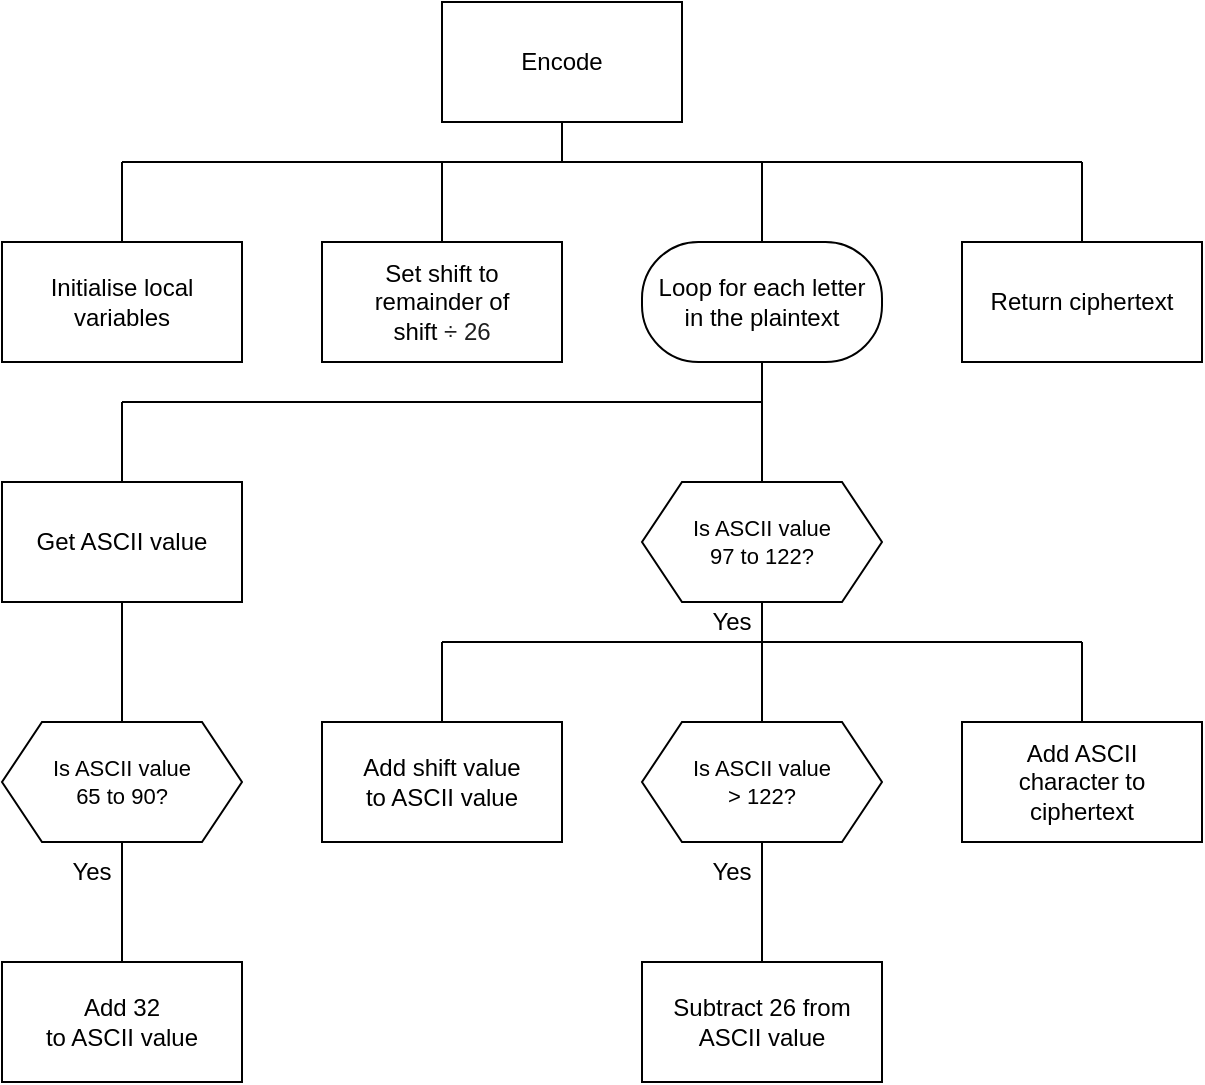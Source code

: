 <mxfile version="20.3.0" type="device" pages="4"><diagram id="4mQql27QQEsrqSH7kSeR" name="sd"><mxGraphModel dx="782" dy="539" grid="1" gridSize="10" guides="1" tooltips="1" connect="1" arrows="1" fold="1" page="1" pageScale="1" pageWidth="1169" pageHeight="827" math="0" shadow="0"><root><mxCell id="0"/><mxCell id="1" parent="0"/><mxCell id="PnTi4dvMfxkBQY3S4DTA-23" style="edgeStyle=orthogonalEdgeStyle;shape=connector;rounded=0;orthogonalLoop=1;jettySize=auto;html=1;labelBackgroundColor=default;strokeColor=default;fontFamily=Helvetica;fontSize=11;fontColor=default;startArrow=none;startFill=0;endArrow=none;endFill=0;" parent="1" source="l5bLHaL3Zh3C_KpgQLBv-1" edge="1"><mxGeometry relative="1" as="geometry"><mxPoint x="440" y="160" as="targetPoint"/></mxGeometry></mxCell><mxCell id="l5bLHaL3Zh3C_KpgQLBv-1" value="Encode" style="rounded=0;whiteSpace=wrap;html=1;" parent="1" vertex="1"><mxGeometry x="380" y="80" width="120" height="60" as="geometry"/></mxCell><mxCell id="PnTi4dvMfxkBQY3S4DTA-18" style="edgeStyle=orthogonalEdgeStyle;shape=connector;rounded=0;orthogonalLoop=1;jettySize=auto;html=1;exitX=0.5;exitY=0;exitDx=0;exitDy=0;labelBackgroundColor=default;strokeColor=default;fontFamily=Helvetica;fontSize=11;fontColor=default;startArrow=none;startFill=0;endArrow=none;endFill=0;" parent="1" source="nme9xcFP0Zu9OwlZp9ow-1" edge="1"><mxGeometry relative="1" as="geometry"><mxPoint x="220" y="160" as="targetPoint"/></mxGeometry></mxCell><mxCell id="nme9xcFP0Zu9OwlZp9ow-1" value="Initialise local variables" style="rounded=0;whiteSpace=wrap;html=1;" parent="1" vertex="1"><mxGeometry x="160" y="200" width="120" height="60" as="geometry"/></mxCell><mxCell id="PnTi4dvMfxkBQY3S4DTA-19" style="edgeStyle=orthogonalEdgeStyle;shape=connector;rounded=0;orthogonalLoop=1;jettySize=auto;html=1;exitX=0.5;exitY=0;exitDx=0;exitDy=0;labelBackgroundColor=default;strokeColor=default;fontFamily=Helvetica;fontSize=11;fontColor=default;startArrow=none;startFill=0;endArrow=none;endFill=0;" parent="1" source="naudl5dFCF3qfg-9gcWL-2" edge="1"><mxGeometry relative="1" as="geometry"><mxPoint x="540" y="160" as="targetPoint"/></mxGeometry></mxCell><mxCell id="PnTi4dvMfxkBQY3S4DTA-22" style="edgeStyle=orthogonalEdgeStyle;shape=connector;rounded=0;orthogonalLoop=1;jettySize=auto;html=1;exitX=0.5;exitY=1;exitDx=0;exitDy=0;labelBackgroundColor=default;strokeColor=default;fontFamily=Helvetica;fontSize=11;fontColor=default;startArrow=none;startFill=0;endArrow=none;endFill=0;" parent="1" source="naudl5dFCF3qfg-9gcWL-2" edge="1"><mxGeometry relative="1" as="geometry"><mxPoint x="540" y="280" as="targetPoint"/></mxGeometry></mxCell><mxCell id="naudl5dFCF3qfg-9gcWL-2" value="Loop for each letter&lt;br&gt;in the plaintext" style="rounded=1;whiteSpace=wrap;html=1;arcSize=47;" parent="1" vertex="1"><mxGeometry x="480" y="200" width="120" height="60" as="geometry"/></mxCell><mxCell id="PnTi4dvMfxkBQY3S4DTA-9" style="edgeStyle=orthogonalEdgeStyle;shape=connector;rounded=0;orthogonalLoop=1;jettySize=auto;html=1;exitX=0.5;exitY=1;exitDx=0;exitDy=0;entryX=0.5;entryY=0;entryDx=0;entryDy=0;labelBackgroundColor=default;strokeColor=default;fontFamily=Helvetica;fontSize=11;fontColor=default;startArrow=none;startFill=0;endArrow=none;endFill=0;" parent="1" source="PnTi4dvMfxkBQY3S4DTA-1" target="PnTi4dvMfxkBQY3S4DTA-2" edge="1"><mxGeometry relative="1" as="geometry"/></mxCell><mxCell id="PnTi4dvMfxkBQY3S4DTA-21" style="edgeStyle=orthogonalEdgeStyle;shape=connector;rounded=0;orthogonalLoop=1;jettySize=auto;html=1;exitX=0.5;exitY=0;exitDx=0;exitDy=0;labelBackgroundColor=default;strokeColor=default;fontFamily=Helvetica;fontSize=11;fontColor=default;startArrow=none;startFill=0;endArrow=none;endFill=0;" parent="1" source="PnTi4dvMfxkBQY3S4DTA-1" edge="1"><mxGeometry relative="1" as="geometry"><mxPoint x="220" y="280" as="targetPoint"/></mxGeometry></mxCell><mxCell id="PnTi4dvMfxkBQY3S4DTA-1" value="&lt;font style=&quot;font-size: 12px;&quot; face=&quot;Helvetica&quot;&gt;Get ASCII value&lt;/font&gt;" style="rounded=0;whiteSpace=wrap;html=1;fontFamily=Lucida Console;fontSize=12;fontColor=default;" parent="1" vertex="1"><mxGeometry x="160" y="320" width="120" height="60" as="geometry"/></mxCell><mxCell id="PnTi4dvMfxkBQY3S4DTA-10" style="edgeStyle=orthogonalEdgeStyle;shape=connector;rounded=0;orthogonalLoop=1;jettySize=auto;html=1;exitX=0.5;exitY=1;exitDx=0;exitDy=0;entryX=0.5;entryY=0;entryDx=0;entryDy=0;labelBackgroundColor=default;strokeColor=default;fontFamily=Helvetica;fontSize=11;fontColor=default;startArrow=none;startFill=0;endArrow=none;endFill=0;" parent="1" source="PnTi4dvMfxkBQY3S4DTA-2" target="PnTi4dvMfxkBQY3S4DTA-3" edge="1"><mxGeometry relative="1" as="geometry"/></mxCell><mxCell id="PnTi4dvMfxkBQY3S4DTA-2" value="Is ASCII value&lt;br&gt;65 to 90?" style="shape=hexagon;perimeter=hexagonPerimeter2;whiteSpace=wrap;html=1;fixedSize=1;fontFamily=Helvetica;fontSize=11;fontColor=default;" parent="1" vertex="1"><mxGeometry x="160" y="440" width="120" height="60" as="geometry"/></mxCell><mxCell id="PnTi4dvMfxkBQY3S4DTA-3" value="&lt;font style=&quot;font-size: 12px;&quot; face=&quot;Helvetica&quot;&gt;Add 32&lt;/font&gt;&lt;div&gt;&lt;font style=&quot;font-size: 12px;&quot; face=&quot;Helvetica&quot;&gt;to ASCII value&lt;/font&gt;&lt;/div&gt;" style="rounded=0;whiteSpace=wrap;html=1;fontFamily=Lucida Console;fontSize=12;fontColor=default;" parent="1" vertex="1"><mxGeometry x="160" y="560" width="120" height="60" as="geometry"/></mxCell><mxCell id="PnTi4dvMfxkBQY3S4DTA-14" style="edgeStyle=orthogonalEdgeStyle;shape=connector;rounded=0;orthogonalLoop=1;jettySize=auto;html=1;exitX=0.5;exitY=1;exitDx=0;exitDy=0;entryX=0.5;entryY=0;entryDx=0;entryDy=0;labelBackgroundColor=default;strokeColor=default;fontFamily=Helvetica;fontSize=11;fontColor=default;startArrow=none;startFill=0;endArrow=none;endFill=0;" parent="1" source="PnTi4dvMfxkBQY3S4DTA-4" target="PnTi4dvMfxkBQY3S4DTA-6" edge="1"><mxGeometry relative="1" as="geometry"/></mxCell><mxCell id="PnTi4dvMfxkBQY3S4DTA-20" style="edgeStyle=orthogonalEdgeStyle;shape=connector;rounded=0;orthogonalLoop=1;jettySize=auto;html=1;exitX=0.5;exitY=0;exitDx=0;exitDy=0;labelBackgroundColor=default;strokeColor=default;fontFamily=Helvetica;fontSize=11;fontColor=default;startArrow=none;startFill=0;endArrow=none;endFill=0;" parent="1" source="PnTi4dvMfxkBQY3S4DTA-4" edge="1"><mxGeometry relative="1" as="geometry"><mxPoint x="540" y="280" as="targetPoint"/></mxGeometry></mxCell><mxCell id="PnTi4dvMfxkBQY3S4DTA-4" value="Is ASCII value&lt;br&gt;97 to 122?" style="shape=hexagon;perimeter=hexagonPerimeter2;whiteSpace=wrap;html=1;fixedSize=1;fontFamily=Helvetica;fontSize=11;fontColor=default;" parent="1" vertex="1"><mxGeometry x="480" y="320" width="120" height="60" as="geometry"/></mxCell><mxCell id="PnTi4dvMfxkBQY3S4DTA-15" style="edgeStyle=orthogonalEdgeStyle;shape=connector;rounded=0;orthogonalLoop=1;jettySize=auto;html=1;exitX=0.5;exitY=0;exitDx=0;exitDy=0;labelBackgroundColor=default;strokeColor=default;fontFamily=Helvetica;fontSize=11;fontColor=default;startArrow=none;startFill=0;endArrow=none;endFill=0;" parent="1" source="PnTi4dvMfxkBQY3S4DTA-5" edge="1"><mxGeometry relative="1" as="geometry"><mxPoint x="380" y="400" as="targetPoint"/></mxGeometry></mxCell><mxCell id="PnTi4dvMfxkBQY3S4DTA-5" value="&lt;font style=&quot;font-size: 12px;&quot; face=&quot;Helvetica&quot;&gt;Add shift value&lt;br&gt;to ASCII value&lt;/font&gt;" style="rounded=0;whiteSpace=wrap;html=1;fontFamily=Lucida Console;fontSize=12;fontColor=default;" parent="1" vertex="1"><mxGeometry x="320" y="440" width="120" height="60" as="geometry"/></mxCell><mxCell id="PnTi4dvMfxkBQY3S4DTA-13" style="edgeStyle=orthogonalEdgeStyle;shape=connector;rounded=0;orthogonalLoop=1;jettySize=auto;html=1;exitX=0.5;exitY=1;exitDx=0;exitDy=0;entryX=0.5;entryY=0;entryDx=0;entryDy=0;labelBackgroundColor=default;strokeColor=default;fontFamily=Helvetica;fontSize=11;fontColor=default;startArrow=none;startFill=0;endArrow=none;endFill=0;" parent="1" source="PnTi4dvMfxkBQY3S4DTA-6" target="PnTi4dvMfxkBQY3S4DTA-7" edge="1"><mxGeometry relative="1" as="geometry"/></mxCell><mxCell id="PnTi4dvMfxkBQY3S4DTA-6" value="Is ASCII value&lt;br&gt;&amp;gt; 122?" style="shape=hexagon;perimeter=hexagonPerimeter2;whiteSpace=wrap;html=1;fixedSize=1;fontFamily=Helvetica;fontSize=11;fontColor=default;" parent="1" vertex="1"><mxGeometry x="480" y="440" width="120" height="60" as="geometry"/></mxCell><mxCell id="PnTi4dvMfxkBQY3S4DTA-7" value="&lt;font style=&quot;font-size: 12px;&quot; face=&quot;Helvetica&quot;&gt;Subtract 26 from&lt;br&gt;ASCII value&lt;/font&gt;" style="rounded=0;whiteSpace=wrap;html=1;fontFamily=Lucida Console;fontSize=12;fontColor=default;" parent="1" vertex="1"><mxGeometry x="480" y="560" width="120" height="60" as="geometry"/></mxCell><mxCell id="PnTi4dvMfxkBQY3S4DTA-16" style="edgeStyle=orthogonalEdgeStyle;shape=connector;rounded=0;orthogonalLoop=1;jettySize=auto;html=1;exitX=0.5;exitY=0;exitDx=0;exitDy=0;labelBackgroundColor=default;strokeColor=default;fontFamily=Helvetica;fontSize=11;fontColor=default;startArrow=none;startFill=0;endArrow=none;endFill=0;" parent="1" source="PnTi4dvMfxkBQY3S4DTA-8" edge="1"><mxGeometry relative="1" as="geometry"><mxPoint x="700" y="400" as="targetPoint"/></mxGeometry></mxCell><mxCell id="PnTi4dvMfxkBQY3S4DTA-8" value="&lt;font face=&quot;Helvetica&quot;&gt;&lt;span style=&quot;font-size: 12px;&quot;&gt;Add ASCII &lt;br&gt;character to&lt;br&gt;ciphertext&lt;/span&gt;&lt;/font&gt;" style="rounded=0;whiteSpace=wrap;html=1;fontFamily=Lucida Console;fontSize=12;fontColor=default;" parent="1" vertex="1"><mxGeometry x="640" y="440" width="120" height="60" as="geometry"/></mxCell><mxCell id="PnTi4dvMfxkBQY3S4DTA-17" value="" style="endArrow=none;html=1;rounded=0;labelBackgroundColor=default;strokeColor=default;fontFamily=Helvetica;fontSize=11;fontColor=default;shape=connector;" parent="1" edge="1"><mxGeometry width="50" height="50" relative="1" as="geometry"><mxPoint x="380" y="400" as="sourcePoint"/><mxPoint x="700" y="400" as="targetPoint"/></mxGeometry></mxCell><mxCell id="PnTi4dvMfxkBQY3S4DTA-24" value="" style="endArrow=none;html=1;rounded=0;labelBackgroundColor=default;strokeColor=default;fontFamily=Helvetica;fontSize=11;fontColor=default;shape=connector;" parent="1" edge="1"><mxGeometry width="50" height="50" relative="1" as="geometry"><mxPoint x="220" y="280" as="sourcePoint"/><mxPoint x="540" y="280" as="targetPoint"/></mxGeometry></mxCell><mxCell id="PnTi4dvMfxkBQY3S4DTA-25" value="" style="endArrow=none;html=1;rounded=0;labelBackgroundColor=default;strokeColor=default;fontFamily=Helvetica;fontSize=11;fontColor=default;shape=connector;" parent="1" edge="1"><mxGeometry width="50" height="50" relative="1" as="geometry"><mxPoint x="220" y="160" as="sourcePoint"/><mxPoint x="700" y="160" as="targetPoint"/></mxGeometry></mxCell><mxCell id="MsXQw97fwFRbFhlOeUjv-2" style="edgeStyle=orthogonalEdgeStyle;rounded=0;orthogonalLoop=1;jettySize=auto;html=1;exitX=0.5;exitY=0;exitDx=0;exitDy=0;endArrow=none;endFill=0;" parent="1" source="MsXQw97fwFRbFhlOeUjv-1" edge="1"><mxGeometry relative="1" as="geometry"><mxPoint x="700" y="160" as="targetPoint"/></mxGeometry></mxCell><mxCell id="MsXQw97fwFRbFhlOeUjv-1" value="&lt;font face=&quot;Helvetica&quot;&gt;&lt;span style=&quot;font-size: 12px;&quot;&gt;Return ciphertext&lt;/span&gt;&lt;/font&gt;" style="rounded=0;whiteSpace=wrap;html=1;fontFamily=Lucida Console;fontSize=12;fontColor=default;" parent="1" vertex="1"><mxGeometry x="640" y="200" width="120" height="60" as="geometry"/></mxCell><mxCell id="uPzhVEWbCUpj4W8JSAq3-2" style="edgeStyle=orthogonalEdgeStyle;rounded=0;orthogonalLoop=1;jettySize=auto;html=1;exitX=0.5;exitY=0;exitDx=0;exitDy=0;endArrow=none;endFill=0;" parent="1" source="uPzhVEWbCUpj4W8JSAq3-1" edge="1"><mxGeometry relative="1" as="geometry"><mxPoint x="380" y="160" as="targetPoint"/></mxGeometry></mxCell><mxCell id="uPzhVEWbCUpj4W8JSAq3-1" value="&lt;font style=&quot;font-size: 12px;&quot;&gt;&lt;font style=&quot;&quot;&gt;Set shift&amp;nbsp;&lt;/font&gt;&lt;font style=&quot;&quot;&gt;&lt;font style=&quot;&quot; face=&quot;Helvetica&quot;&gt;to&lt;/font&gt;&lt;/font&gt;&lt;/font&gt;&lt;div&gt;&lt;font style=&quot;font-size: 12px;&quot;&gt;&lt;font style=&quot;&quot;&gt;&lt;font style=&quot;&quot; face=&quot;Helvetica&quot;&gt;re&lt;/font&gt;&lt;/font&gt;&lt;font style=&quot;&quot; face=&quot;Helvetica&quot;&gt;mainder&amp;nbsp;&lt;/font&gt;&lt;/font&gt;&lt;span style=&quot;background-color: initial;&quot;&gt;of&lt;/span&gt;&lt;/div&gt;&lt;div&gt;&lt;span style=&quot;background-color: initial;&quot;&gt;shift&amp;nbsp;&lt;/span&gt;&lt;span style=&quot;color: rgb(31, 31, 31); text-align: left; background-color: rgb(255, 255, 255);&quot;&gt;÷ 26&lt;/span&gt;&lt;/div&gt;" style="rounded=0;whiteSpace=wrap;html=1;" parent="1" vertex="1"><mxGeometry x="320" y="200" width="120" height="60" as="geometry"/></mxCell><mxCell id="7os9UuHnDPL7bhWGJBHW-1" value="Yes" style="text;html=1;align=center;verticalAlign=middle;whiteSpace=wrap;rounded=0;" parent="1" vertex="1"><mxGeometry x="180" y="500" width="50" height="30" as="geometry"/></mxCell><mxCell id="7os9UuHnDPL7bhWGJBHW-32" value="Yes" style="text;html=1;align=center;verticalAlign=middle;whiteSpace=wrap;rounded=0;" parent="1" vertex="1"><mxGeometry x="500" y="380" width="50" height="20" as="geometry"/></mxCell><mxCell id="7os9UuHnDPL7bhWGJBHW-34" value="Yes" style="text;html=1;align=center;verticalAlign=middle;whiteSpace=wrap;rounded=0;" parent="1" vertex="1"><mxGeometry x="500" y="500" width="50" height="30" as="geometry"/></mxCell></root></mxGraphModel></diagram><diagram id="j9v1CMzI2s5wIjUqh_NG" name="sd2"><mxGraphModel dx="782" dy="539" grid="1" gridSize="10" guides="1" tooltips="1" connect="1" arrows="1" fold="1" page="1" pageScale="1" pageWidth="827" pageHeight="1169" math="0" shadow="0"><root><mxCell id="a64HkmenT_zKooSn4q8b-0"/><mxCell id="a64HkmenT_zKooSn4q8b-1" parent="a64HkmenT_zKooSn4q8b-0"/><mxCell id="a64HkmenT_zKooSn4q8b-2" style="edgeStyle=orthogonalEdgeStyle;shape=connector;rounded=0;orthogonalLoop=1;jettySize=auto;html=1;labelBackgroundColor=default;strokeColor=default;fontFamily=Helvetica;fontSize=11;fontColor=default;startArrow=none;startFill=0;endArrow=none;endFill=0;exitX=0.5;exitY=1;exitDx=0;exitDy=0;" parent="a64HkmenT_zKooSn4q8b-1" source="a64HkmenT_zKooSn4q8b-3" edge="1"><mxGeometry relative="1" as="geometry"><mxPoint x="419" y="160" as="targetPoint"/></mxGeometry></mxCell><mxCell id="a64HkmenT_zKooSn4q8b-3" value="Decode" style="rounded=0;whiteSpace=wrap;html=1;" parent="a64HkmenT_zKooSn4q8b-1" vertex="1"><mxGeometry x="359" y="80" width="120" height="60" as="geometry"/></mxCell><mxCell id="a64HkmenT_zKooSn4q8b-4" style="edgeStyle=orthogonalEdgeStyle;shape=connector;rounded=0;orthogonalLoop=1;jettySize=auto;html=1;exitX=0.5;exitY=0;exitDx=0;exitDy=0;labelBackgroundColor=default;strokeColor=default;fontFamily=Helvetica;fontSize=11;fontColor=default;startArrow=none;startFill=0;endArrow=none;endFill=0;" parent="a64HkmenT_zKooSn4q8b-1" source="a64HkmenT_zKooSn4q8b-5" edge="1"><mxGeometry relative="1" as="geometry"><mxPoint x="180" y="160" as="targetPoint"/></mxGeometry></mxCell><mxCell id="a64HkmenT_zKooSn4q8b-5" value="Initialise local variables" style="rounded=0;whiteSpace=wrap;html=1;" parent="a64HkmenT_zKooSn4q8b-1" vertex="1"><mxGeometry x="120" y="200" width="120" height="60" as="geometry"/></mxCell><mxCell id="a64HkmenT_zKooSn4q8b-6" style="edgeStyle=orthogonalEdgeStyle;shape=connector;rounded=0;orthogonalLoop=1;jettySize=auto;html=1;exitX=0.5;exitY=0;exitDx=0;exitDy=0;labelBackgroundColor=default;strokeColor=default;fontFamily=Helvetica;fontSize=11;fontColor=default;startArrow=none;startFill=0;endArrow=none;endFill=0;" parent="a64HkmenT_zKooSn4q8b-1" source="a64HkmenT_zKooSn4q8b-8" edge="1"><mxGeometry relative="1" as="geometry"><mxPoint x="500" y="160" as="targetPoint"/></mxGeometry></mxCell><mxCell id="LgUnG8IKYTyM7h--CjLK-17" style="edgeStyle=none;shape=connector;rounded=0;orthogonalLoop=1;jettySize=auto;html=1;exitX=0.5;exitY=1;exitDx=0;exitDy=0;strokeColor=default;align=center;verticalAlign=middle;fontFamily=Helvetica;fontSize=11;fontColor=default;labelBackgroundColor=default;endArrow=none;endFill=0;" parent="a64HkmenT_zKooSn4q8b-1" source="a64HkmenT_zKooSn4q8b-8" edge="1"><mxGeometry relative="1" as="geometry"><mxPoint x="500" y="280" as="targetPoint"/></mxGeometry></mxCell><mxCell id="a64HkmenT_zKooSn4q8b-8" value="Loop for each letter&lt;br&gt;in the ciphertext" style="rounded=1;whiteSpace=wrap;html=1;arcSize=47;" parent="a64HkmenT_zKooSn4q8b-1" vertex="1"><mxGeometry x="440" y="200" width="120" height="60" as="geometry"/></mxCell><mxCell id="a64HkmenT_zKooSn4q8b-10" style="edgeStyle=orthogonalEdgeStyle;shape=connector;rounded=0;orthogonalLoop=1;jettySize=auto;html=1;exitX=0.5;exitY=0;exitDx=0;exitDy=0;labelBackgroundColor=default;strokeColor=default;fontFamily=Helvetica;fontSize=11;fontColor=default;startArrow=none;startFill=0;endArrow=none;endFill=0;" parent="a64HkmenT_zKooSn4q8b-1" source="a64HkmenT_zKooSn4q8b-11" edge="1"><mxGeometry relative="1" as="geometry"><mxPoint x="340" y="280" as="targetPoint"/></mxGeometry></mxCell><mxCell id="a64HkmenT_zKooSn4q8b-11" value="&lt;font style=&quot;font-size: 12px;&quot; face=&quot;Helvetica&quot;&gt;Get ASCII value&lt;/font&gt;" style="rounded=0;whiteSpace=wrap;html=1;fontFamily=Lucida Console;fontSize=12;fontColor=default;" parent="a64HkmenT_zKooSn4q8b-1" vertex="1"><mxGeometry x="280" y="319" width="120" height="60" as="geometry"/></mxCell><mxCell id="LgUnG8IKYTyM7h--CjLK-3" style="rounded=0;orthogonalLoop=1;jettySize=auto;html=1;exitX=0.5;exitY=0;exitDx=0;exitDy=0;entryX=0.5;entryY=1;entryDx=0;entryDy=0;endArrow=none;endFill=0;" parent="a64HkmenT_zKooSn4q8b-1" source="a64HkmenT_zKooSn4q8b-19" target="a64HkmenT_zKooSn4q8b-21" edge="1"><mxGeometry relative="1" as="geometry"/></mxCell><mxCell id="a64HkmenT_zKooSn4q8b-19" value="&lt;font style=&quot;font-size: 12px;&quot; face=&quot;Helvetica&quot;&gt;Subtract shift value&lt;br&gt;from ASCII value&lt;/font&gt;" style="rounded=0;whiteSpace=wrap;html=1;fontFamily=Lucida Console;fontSize=12;fontColor=default;" parent="a64HkmenT_zKooSn4q8b-1" vertex="1"><mxGeometry x="439" y="440" width="120" height="60" as="geometry"/></mxCell><mxCell id="LgUnG8IKYTyM7h--CjLK-16" style="edgeStyle=none;shape=connector;rounded=0;orthogonalLoop=1;jettySize=auto;html=1;exitX=0.5;exitY=0;exitDx=0;exitDy=0;strokeColor=default;align=center;verticalAlign=middle;fontFamily=Helvetica;fontSize=11;fontColor=default;labelBackgroundColor=default;endArrow=none;endFill=0;" parent="a64HkmenT_zKooSn4q8b-1" source="a64HkmenT_zKooSn4q8b-21" edge="1"><mxGeometry relative="1" as="geometry"><mxPoint x="500" y="280" as="targetPoint"/></mxGeometry></mxCell><mxCell id="a64HkmenT_zKooSn4q8b-21" value="Is ASCII value&lt;br&gt;65-90 or 97-122?" style="shape=hexagon;perimeter=hexagonPerimeter2;whiteSpace=wrap;html=1;fixedSize=1;fontFamily=Helvetica;fontSize=11;fontColor=default;" parent="a64HkmenT_zKooSn4q8b-1" vertex="1"><mxGeometry x="440" y="319" width="120" height="60" as="geometry"/></mxCell><mxCell id="LgUnG8IKYTyM7h--CjLK-7" style="edgeStyle=none;shape=connector;rounded=0;orthogonalLoop=1;jettySize=auto;html=1;exitX=0.5;exitY=0;exitDx=0;exitDy=0;strokeColor=default;align=center;verticalAlign=middle;fontFamily=Helvetica;fontSize=11;fontColor=default;labelBackgroundColor=default;endArrow=none;endFill=0;entryX=0.375;entryY=1;entryDx=0;entryDy=0;" parent="a64HkmenT_zKooSn4q8b-1" source="a64HkmenT_zKooSn4q8b-22" target="LgUnG8IKYTyM7h--CjLK-6" edge="1"><mxGeometry relative="1" as="geometry"><mxPoint x="489" y="630" as="targetPoint"/></mxGeometry></mxCell><mxCell id="a64HkmenT_zKooSn4q8b-22" value="&lt;font style=&quot;font-size: 12px;&quot; face=&quot;Helvetica&quot;&gt;Add 26 to&lt;br&gt;ASCII value&lt;/font&gt;" style="rounded=0;whiteSpace=wrap;html=1;fontFamily=Lucida Console;fontSize=12;fontColor=default;" parent="a64HkmenT_zKooSn4q8b-1" vertex="1"><mxGeometry x="359" y="680" width="120" height="60" as="geometry"/></mxCell><mxCell id="a64HkmenT_zKooSn4q8b-23" style="edgeStyle=orthogonalEdgeStyle;shape=connector;rounded=0;orthogonalLoop=1;jettySize=auto;html=1;exitX=0.5;exitY=0;exitDx=0;exitDy=0;labelBackgroundColor=default;strokeColor=default;fontFamily=Helvetica;fontSize=11;fontColor=default;startArrow=none;startFill=0;endArrow=none;endFill=0;" parent="a64HkmenT_zKooSn4q8b-1" source="a64HkmenT_zKooSn4q8b-24" edge="1"><mxGeometry relative="1" as="geometry"><mxPoint x="660" y="279" as="targetPoint"/></mxGeometry></mxCell><mxCell id="a64HkmenT_zKooSn4q8b-24" value="&lt;font face=&quot;Helvetica&quot;&gt;&lt;span style=&quot;font-size: 12px;&quot;&gt;Add ASCII &lt;br&gt;character to&lt;br&gt;plaintext&lt;/span&gt;&lt;/font&gt;" style="rounded=0;whiteSpace=wrap;html=1;fontFamily=Lucida Console;fontSize=12;fontColor=default;" parent="a64HkmenT_zKooSn4q8b-1" vertex="1"><mxGeometry x="600" y="319" width="120" height="60" as="geometry"/></mxCell><mxCell id="a64HkmenT_zKooSn4q8b-26" value="" style="endArrow=none;html=1;rounded=0;labelBackgroundColor=default;strokeColor=default;fontFamily=Helvetica;fontSize=11;fontColor=default;shape=connector;" parent="a64HkmenT_zKooSn4q8b-1" edge="1"><mxGeometry width="50" height="50" relative="1" as="geometry"><mxPoint x="340" y="280" as="sourcePoint"/><mxPoint x="660" y="280" as="targetPoint"/></mxGeometry></mxCell><mxCell id="a64HkmenT_zKooSn4q8b-27" value="" style="endArrow=none;html=1;rounded=0;labelBackgroundColor=default;strokeColor=default;fontFamily=Helvetica;fontSize=11;fontColor=default;shape=connector;" parent="a64HkmenT_zKooSn4q8b-1" edge="1"><mxGeometry width="50" height="50" relative="1" as="geometry"><mxPoint x="180" y="160" as="sourcePoint"/><mxPoint x="660" y="160" as="targetPoint"/></mxGeometry></mxCell><mxCell id="a64HkmenT_zKooSn4q8b-28" style="edgeStyle=orthogonalEdgeStyle;rounded=0;orthogonalLoop=1;jettySize=auto;html=1;exitX=0.5;exitY=0;exitDx=0;exitDy=0;endArrow=none;endFill=0;" parent="a64HkmenT_zKooSn4q8b-1" source="a64HkmenT_zKooSn4q8b-29" edge="1"><mxGeometry relative="1" as="geometry"><mxPoint x="660" y="160" as="targetPoint"/></mxGeometry></mxCell><mxCell id="a64HkmenT_zKooSn4q8b-29" value="&lt;font face=&quot;Helvetica&quot;&gt;&lt;span style=&quot;font-size: 12px;&quot;&gt;Return plain text&lt;/span&gt;&lt;/font&gt;" style="rounded=0;whiteSpace=wrap;html=1;fontFamily=Lucida Console;fontSize=12;fontColor=default;" parent="a64HkmenT_zKooSn4q8b-1" vertex="1"><mxGeometry x="600" y="200" width="120" height="60" as="geometry"/></mxCell><mxCell id="a64HkmenT_zKooSn4q8b-34" value="Yes" style="text;html=1;align=center;verticalAlign=middle;whiteSpace=wrap;rounded=0;" parent="a64HkmenT_zKooSn4q8b-1" vertex="1"><mxGeometry x="460" y="379" width="50" height="30" as="geometry"/></mxCell><mxCell id="LgUnG8IKYTyM7h--CjLK-12" style="edgeStyle=none;shape=connector;rounded=0;orthogonalLoop=1;jettySize=auto;html=1;exitX=0.625;exitY=1;exitDx=0;exitDy=0;entryX=0.5;entryY=0;entryDx=0;entryDy=0;strokeColor=default;align=center;verticalAlign=middle;fontFamily=Helvetica;fontSize=11;fontColor=default;labelBackgroundColor=default;endArrow=none;endFill=0;" parent="a64HkmenT_zKooSn4q8b-1" source="LgUnG8IKYTyM7h--CjLK-6" target="LgUnG8IKYTyM7h--CjLK-8" edge="1"><mxGeometry relative="1" as="geometry"/></mxCell><mxCell id="LgUnG8IKYTyM7h--CjLK-15" style="edgeStyle=none;shape=connector;rounded=0;orthogonalLoop=1;jettySize=auto;html=1;exitX=0.5;exitY=0;exitDx=0;exitDy=0;strokeColor=default;align=center;verticalAlign=middle;fontFamily=Helvetica;fontSize=11;fontColor=default;labelBackgroundColor=default;endArrow=none;endFill=0;" parent="a64HkmenT_zKooSn4q8b-1" source="LgUnG8IKYTyM7h--CjLK-6" edge="1"><mxGeometry relative="1" as="geometry"><mxPoint x="499" y="500" as="targetPoint"/></mxGeometry></mxCell><mxCell id="LgUnG8IKYTyM7h--CjLK-6" value="Is ASCII value &amp;lt; 65?" style="shape=hexagon;perimeter=hexagonPerimeter2;whiteSpace=wrap;html=1;fixedSize=1;fontFamily=Helvetica;fontSize=11;fontColor=default;" parent="a64HkmenT_zKooSn4q8b-1" vertex="1"><mxGeometry x="439" y="560" width="120" height="60" as="geometry"/></mxCell><mxCell id="LgUnG8IKYTyM7h--CjLK-8" value="Is lowercase and&lt;div&gt;ASCII value &amp;lt; 97?&lt;/div&gt;" style="shape=hexagon;perimeter=hexagonPerimeter2;whiteSpace=wrap;html=1;fixedSize=1;fontFamily=Helvetica;fontSize=11;fontColor=default;" parent="a64HkmenT_zKooSn4q8b-1" vertex="1"><mxGeometry x="519" y="680" width="120" height="60" as="geometry"/></mxCell><mxCell id="LgUnG8IKYTyM7h--CjLK-10" style="edgeStyle=none;shape=connector;rounded=0;orthogonalLoop=1;jettySize=auto;html=1;exitX=0.5;exitY=0;exitDx=0;exitDy=0;entryX=0.5;entryY=1;entryDx=0;entryDy=0;strokeColor=default;align=center;verticalAlign=middle;fontFamily=Helvetica;fontSize=11;fontColor=default;labelBackgroundColor=default;endArrow=none;endFill=0;" parent="a64HkmenT_zKooSn4q8b-1" source="LgUnG8IKYTyM7h--CjLK-9" target="LgUnG8IKYTyM7h--CjLK-8" edge="1"><mxGeometry relative="1" as="geometry"/></mxCell><mxCell id="LgUnG8IKYTyM7h--CjLK-9" value="&lt;font style=&quot;font-size: 12px;&quot; face=&quot;Helvetica&quot;&gt;Add 26 to&lt;br&gt;ASCII value&lt;/font&gt;" style="rounded=0;whiteSpace=wrap;html=1;fontFamily=Lucida Console;fontSize=12;fontColor=default;" parent="a64HkmenT_zKooSn4q8b-1" vertex="1"><mxGeometry x="519" y="800" width="120" height="60" as="geometry"/></mxCell><mxCell id="LgUnG8IKYTyM7h--CjLK-11" value="Yes" style="text;html=1;align=center;verticalAlign=middle;whiteSpace=wrap;rounded=0;" parent="a64HkmenT_zKooSn4q8b-1" vertex="1"><mxGeometry x="425" y="619" width="50" height="30" as="geometry"/></mxCell><mxCell id="LgUnG8IKYTyM7h--CjLK-13" value="No" style="text;html=1;align=center;verticalAlign=middle;whiteSpace=wrap;rounded=0;" parent="a64HkmenT_zKooSn4q8b-1" vertex="1"><mxGeometry x="520" y="620" width="50" height="30" as="geometry"/></mxCell><mxCell id="LgUnG8IKYTyM7h--CjLK-14" value="Yes" style="text;html=1;align=center;verticalAlign=middle;whiteSpace=wrap;rounded=0;" parent="a64HkmenT_zKooSn4q8b-1" vertex="1"><mxGeometry x="539" y="740" width="50" height="30" as="geometry"/></mxCell><mxCell id="4sFyr7GqwE_A7bsYEkHL-0" style="rounded=0;orthogonalLoop=1;jettySize=auto;html=1;exitX=0.5;exitY=0;exitDx=0;exitDy=0;entryX=0.5;entryY=1;entryDx=0;entryDy=0;endArrow=none;endFill=0;" parent="a64HkmenT_zKooSn4q8b-1" source="4sFyr7GqwE_A7bsYEkHL-1" target="4sFyr7GqwE_A7bsYEkHL-2" edge="1"><mxGeometry relative="1" as="geometry"/></mxCell><mxCell id="4sFyr7GqwE_A7bsYEkHL-1" value="&lt;font face=&quot;Helvetica&quot;&gt;Set lowercase&lt;/font&gt;&lt;div&gt;&lt;font face=&quot;Helvetica&quot;&gt;to TRUE&lt;/font&gt;&lt;/div&gt;" style="rounded=0;whiteSpace=wrap;html=1;fontFamily=Lucida Console;fontSize=12;fontColor=default;" parent="a64HkmenT_zKooSn4q8b-1" vertex="1"><mxGeometry x="280" y="560" width="120" height="60" as="geometry"/></mxCell><mxCell id="4sFyr7GqwE_A7bsYEkHL-4" style="rounded=0;orthogonalLoop=1;jettySize=auto;html=1;exitX=0.5;exitY=0;exitDx=0;exitDy=0;entryX=0.5;entryY=1;entryDx=0;entryDy=0;endArrow=none;endFill=0;" parent="a64HkmenT_zKooSn4q8b-1" source="4sFyr7GqwE_A7bsYEkHL-2" target="a64HkmenT_zKooSn4q8b-11" edge="1"><mxGeometry relative="1" as="geometry"><mxPoint x="340" y="390" as="targetPoint"/></mxGeometry></mxCell><mxCell id="4sFyr7GqwE_A7bsYEkHL-2" value="Is ASCII value&lt;br&gt;97-122?" style="shape=hexagon;perimeter=hexagonPerimeter2;whiteSpace=wrap;html=1;fixedSize=1;fontFamily=Helvetica;fontSize=11;fontColor=default;" parent="a64HkmenT_zKooSn4q8b-1" vertex="1"><mxGeometry x="280" y="440" width="120" height="60" as="geometry"/></mxCell><mxCell id="4sFyr7GqwE_A7bsYEkHL-3" value="Yes" style="text;html=1;align=center;verticalAlign=middle;whiteSpace=wrap;rounded=0;" parent="a64HkmenT_zKooSn4q8b-1" vertex="1"><mxGeometry x="301" y="499" width="50" height="30" as="geometry"/></mxCell><mxCell id="m-vyiK8SZtfhqu2yTvPH-1" style="edgeStyle=orthogonalEdgeStyle;rounded=0;orthogonalLoop=1;jettySize=auto;html=1;exitX=0.5;exitY=0;exitDx=0;exitDy=0;endArrow=none;endFill=0;" parent="a64HkmenT_zKooSn4q8b-1" source="m-vyiK8SZtfhqu2yTvPH-0" edge="1"><mxGeometry relative="1" as="geometry"><mxPoint x="340" y="160" as="targetPoint"/></mxGeometry></mxCell><mxCell id="m-vyiK8SZtfhqu2yTvPH-0" value="Set shift&amp;nbsp;&lt;font face=&quot;Helvetica&quot;&gt;to&lt;/font&gt;&lt;div&gt;&lt;font face=&quot;Helvetica&quot;&gt;re&lt;/font&gt;&lt;font face=&quot;Helvetica&quot;&gt;mainder&amp;nbsp;&lt;/font&gt;&lt;span style=&quot;background-color: initial;&quot;&gt;of&lt;/span&gt;&lt;/div&gt;&lt;div&gt;&lt;span style=&quot;background-color: initial;&quot;&gt;shift&amp;nbsp;&lt;/span&gt;&lt;span style=&quot;color: rgb(31, 31, 31); text-align: left; background-color: rgb(255, 255, 255);&quot;&gt;÷ 26&lt;/span&gt;&lt;/div&gt;" style="rounded=0;whiteSpace=wrap;html=1;" parent="a64HkmenT_zKooSn4q8b-1" vertex="1"><mxGeometry x="280" y="200" width="120" height="60" as="geometry"/></mxCell></root></mxGraphModel></diagram><diagram id="uwTM36lVaLbPrCuM3WQW" name="Page-2"><mxGraphModel dx="869" dy="664" grid="1" gridSize="10" guides="1" tooltips="1" connect="1" arrows="1" fold="1" page="1" pageScale="1" pageWidth="1169" pageHeight="827" math="0" shadow="0">&#xa;      <root>&#xa;        <mxCell id="0"/>&#xa;        <mxCell id="1" parent="0"/>&#xa;        <mxCell id="SsftGCZtgDBo6R44JhK9-15" style="edgeStyle=orthogonalEdgeStyle;rounded=0;orthogonalLoop=1;jettySize=auto;html=1;exitX=0.5;exitY=1;exitDx=0;exitDy=0;endArrow=none;endFill=0;" parent="1" source="SsftGCZtgDBo6R44JhK9-2" edge="1">&#xa;          <mxGeometry relative="1" as="geometry">&#xa;            <mxPoint x="420" y="160" as="targetPoint"/>&#xa;          </mxGeometry>&#xa;        </mxCell>&#xa;        <mxCell id="SsftGCZtgDBo6R44JhK9-2" value="Caesar Cipher - Encode" style="rounded=0;whiteSpace=wrap;html=1;" parent="1" vertex="1">&#xa;          <mxGeometry x="360" y="80" width="120" height="60" as="geometry"/>&#xa;        </mxCell>&#xa;        <mxCell id="ZRL3iSHB8gEITymEOPoa-4" style="edgeStyle=orthogonalEdgeStyle;rounded=0;orthogonalLoop=1;jettySize=auto;html=1;exitX=0.5;exitY=0;exitDx=0;exitDy=0;endArrow=none;endFill=0;" parent="1" source="SsftGCZtgDBo6R44JhK9-3" edge="1">&#xa;          <mxGeometry relative="1" as="geometry">&#xa;            <mxPoint x="180" y="160" as="targetPoint"/>&#xa;          </mxGeometry>&#xa;        </mxCell>&#xa;        <mxCell id="ZRL3iSHB8gEITymEOPoa-5" style="rounded=0;orthogonalLoop=1;jettySize=auto;html=1;exitX=0.75;exitY=1;exitDx=0;exitDy=0;endArrow=block;endFill=1;" parent="1" source="SsftGCZtgDBo6R44JhK9-3" edge="1">&#xa;          <mxGeometry relative="1" as="geometry">&#xa;            <mxPoint x="210" y="320" as="targetPoint"/>&#xa;          </mxGeometry>&#xa;        </mxCell>&#xa;        <mxCell id="SsftGCZtgDBo6R44JhK9-3" value="Get plain text message" style="rounded=0;whiteSpace=wrap;html=1;" parent="1" vertex="1">&#xa;          <mxGeometry x="120" y="200" width="120" height="60" as="geometry"/>&#xa;        </mxCell>&#xa;        <mxCell id="SsftGCZtgDBo6R44JhK9-18" style="edgeStyle=orthogonalEdgeStyle;rounded=0;orthogonalLoop=1;jettySize=auto;html=1;exitX=0.5;exitY=0;exitDx=0;exitDy=0;endArrow=none;endFill=0;" parent="1" source="SsftGCZtgDBo6R44JhK9-6" edge="1">&#xa;          <mxGeometry relative="1" as="geometry">&#xa;            <mxPoint x="340" y="160" as="targetPoint"/>&#xa;          </mxGeometry>&#xa;        </mxCell>&#xa;        <mxCell id="ZRL3iSHB8gEITymEOPoa-6" style="edgeStyle=none;rounded=0;orthogonalLoop=1;jettySize=auto;html=1;exitX=0.75;exitY=1;exitDx=0;exitDy=0;endArrow=block;endFill=1;fillColor=#e1d5e7;" parent="1" source="SsftGCZtgDBo6R44JhK9-6" edge="1">&#xa;          <mxGeometry relative="1" as="geometry">&#xa;            <mxPoint x="370" y="320" as="targetPoint"/>&#xa;          </mxGeometry>&#xa;        </mxCell>&#xa;        <mxCell id="SsftGCZtgDBo6R44JhK9-6" value="Get key value" style="rounded=0;whiteSpace=wrap;html=1;" parent="1" vertex="1">&#xa;          <mxGeometry x="280" y="200" width="120" height="60" as="geometry"/>&#xa;        </mxCell>&#xa;        <mxCell id="SsftGCZtgDBo6R44JhK9-17" value="" style="endArrow=none;html=1;" parent="1" edge="1">&#xa;          <mxGeometry width="50" height="50" relative="1" as="geometry">&#xa;            <mxPoint x="180" y="160" as="sourcePoint"/>&#xa;            <mxPoint x="660" y="160" as="targetPoint"/>&#xa;          </mxGeometry>&#xa;        </mxCell>&#xa;        <mxCell id="ZRL3iSHB8gEITymEOPoa-3" style="edgeStyle=orthogonalEdgeStyle;rounded=0;orthogonalLoop=1;jettySize=auto;html=1;exitX=0.5;exitY=0;exitDx=0;exitDy=0;endArrow=none;endFill=0;" parent="1" source="SsftGCZtgDBo6R44JhK9-26" edge="1">&#xa;          <mxGeometry relative="1" as="geometry">&#xa;            <mxPoint x="660" y="160" as="targetPoint"/>&#xa;          </mxGeometry>&#xa;        </mxCell>&#xa;        <mxCell id="ZRL3iSHB8gEITymEOPoa-9" style="edgeStyle=none;rounded=0;orthogonalLoop=1;jettySize=auto;html=1;exitX=0.25;exitY=1;exitDx=0;exitDy=0;endArrow=none;endFill=0;startArrow=block;startFill=1;" parent="1" source="SsftGCZtgDBo6R44JhK9-26" edge="1">&#xa;          <mxGeometry relative="1" as="geometry">&#xa;            <mxPoint x="630" y="360" as="targetPoint"/>&#xa;          </mxGeometry>&#xa;        </mxCell>&#xa;        <mxCell id="SsftGCZtgDBo6R44JhK9-26" value="Display cipher text" style="rounded=0;whiteSpace=wrap;html=1;" parent="1" vertex="1">&#xa;          <mxGeometry x="600" y="200" width="120" height="60" as="geometry"/>&#xa;        </mxCell>&#xa;        <mxCell id="ZRL3iSHB8gEITymEOPoa-2" style="edgeStyle=orthogonalEdgeStyle;rounded=0;orthogonalLoop=1;jettySize=auto;html=1;exitX=0.5;exitY=0;exitDx=0;exitDy=0;endArrow=none;endFill=0;" parent="1" source="ZRL3iSHB8gEITymEOPoa-1" edge="1">&#xa;          <mxGeometry relative="1" as="geometry">&#xa;            <mxPoint x="500" y="160" as="targetPoint"/>&#xa;          </mxGeometry>&#xa;        </mxCell>&#xa;        <mxCell id="ZRL3iSHB8gEITymEOPoa-7" style="edgeStyle=none;rounded=0;orthogonalLoop=1;jettySize=auto;html=1;exitX=0.25;exitY=1;exitDx=0;exitDy=0;endArrow=none;endFill=0;startArrow=block;startFill=1;" parent="1" source="ZRL3iSHB8gEITymEOPoa-1" edge="1">&#xa;          <mxGeometry relative="1" as="geometry">&#xa;            <mxPoint x="470" y="360" as="targetPoint"/>&#xa;          </mxGeometry>&#xa;        </mxCell>&#xa;        <mxCell id="ZRL3iSHB8gEITymEOPoa-8" style="edgeStyle=none;rounded=0;orthogonalLoop=1;jettySize=auto;html=1;exitX=0.75;exitY=1;exitDx=0;exitDy=0;endArrow=block;endFill=1;" parent="1" source="ZRL3iSHB8gEITymEOPoa-1" edge="1">&#xa;          <mxGeometry relative="1" as="geometry">&#xa;            <mxPoint x="530" y="320" as="targetPoint"/>&#xa;          </mxGeometry>&#xa;        </mxCell>&#xa;        <mxCell id="ZRL3iSHB8gEITymEOPoa-1" value="Encrypt plain text message" style="rounded=0;whiteSpace=wrap;html=1;" parent="1" vertex="1">&#xa;          <mxGeometry x="440" y="200" width="120" height="60" as="geometry"/>&#xa;        </mxCell>&#xa;        <mxCell id="ZRL3iSHB8gEITymEOPoa-10" value="plainText" style="text;html=1;strokeColor=none;fillColor=none;align=center;verticalAlign=middle;whiteSpace=wrap;rounded=0;" parent="1" vertex="1">&#xa;          <mxGeometry x="190" y="320" width="40" height="20" as="geometry"/>&#xa;        </mxCell>&#xa;        <mxCell id="ZRL3iSHB8gEITymEOPoa-11" value="key" style="text;html=1;strokeColor=none;fillColor=none;align=center;verticalAlign=middle;whiteSpace=wrap;rounded=0;" parent="1" vertex="1">&#xa;          <mxGeometry x="350" y="320" width="40" height="20" as="geometry"/>&#xa;        </mxCell>&#xa;        <mxCell id="ZRL3iSHB8gEITymEOPoa-12" value="cipherText" style="text;html=1;strokeColor=none;fillColor=none;align=center;verticalAlign=middle;whiteSpace=wrap;rounded=0;" parent="1" vertex="1">&#xa;          <mxGeometry x="510" y="320" width="40" height="20" as="geometry"/>&#xa;        </mxCell>&#xa;        <mxCell id="ZRL3iSHB8gEITymEOPoa-13" value="cipherText" style="text;html=1;strokeColor=none;fillColor=none;align=center;verticalAlign=middle;whiteSpace=wrap;rounded=0;" parent="1" vertex="1">&#xa;          <mxGeometry x="610" y="360" width="40" height="20" as="geometry"/>&#xa;        </mxCell>&#xa;        <mxCell id="ZRL3iSHB8gEITymEOPoa-15" value="plainText, key" style="text;html=1;strokeColor=none;fillColor=none;align=center;verticalAlign=middle;whiteSpace=wrap;rounded=0;" parent="1" vertex="1">&#xa;          <mxGeometry x="430" y="360" width="80" height="20" as="geometry"/>&#xa;        </mxCell>&#xa;      </root>&#xa;    </mxGraphModel></diagram><diagram id="bA35DgrzmFnXP9mXUqBx" name="function"><mxGraphModel dx="869" dy="664" grid="1" gridSize="10" guides="1" tooltips="1" connect="1" arrows="1" fold="1" page="1" pageScale="1" pageWidth="1169" pageHeight="827" math="0" shadow="0">&#xa;      <root>&#xa;        <mxCell id="0"/>&#xa;        <mxCell id="1" parent="0"/>&#xa;        <mxCell id="KOdq0aEJ3bhY2r8L5KYj-3" style="edgeStyle=orthogonalEdgeStyle;rounded=0;orthogonalLoop=1;jettySize=auto;html=1;exitX=0;exitY=0.5;exitDx=0;exitDy=0;endArrow=none;endFill=0;startArrow=block;startFill=1;" parent="1" source="KOdq0aEJ3bhY2r8L5KYj-1" edge="1">&#xa;          <mxGeometry relative="1" as="geometry">&#xa;            <mxPoint x="240" y="280" as="targetPoint"/>&#xa;          </mxGeometry>&#xa;        </mxCell>&#xa;        <mxCell id="KOdq0aEJ3bhY2r8L5KYj-4" style="edgeStyle=orthogonalEdgeStyle;shape=connector;rounded=0;orthogonalLoop=1;jettySize=auto;html=1;exitX=1;exitY=0.5;exitDx=0;exitDy=0;labelBackgroundColor=default;strokeColor=default;fontFamily=Helvetica;fontSize=11;fontColor=default;endArrow=block;endFill=1;" parent="1" source="KOdq0aEJ3bhY2r8L5KYj-1" edge="1">&#xa;          <mxGeometry relative="1" as="geometry">&#xa;            <mxPoint x="560" y="280" as="targetPoint"/>&#xa;          </mxGeometry>&#xa;        </mxCell>&#xa;        <mxCell id="KOdq0aEJ3bhY2r8L5KYj-1" value="encode(text, key)" style="rounded=0;whiteSpace=wrap;html=1;" parent="1" vertex="1">&#xa;          <mxGeometry x="340" y="250" width="120" height="60" as="geometry"/>&#xa;        </mxCell>&#xa;        <mxCell id="KOdq0aEJ3bhY2r8L5KYj-5" value="&lt;font style=&quot;font-size: 12px;&quot; face=&quot;Lucida Console&quot;&gt;&quot;Hello!&quot;, 1&lt;/font&gt;" style="text;html=1;strokeColor=none;fillColor=none;align=left;verticalAlign=middle;whiteSpace=wrap;rounded=0;fontFamily=Helvetica;fontSize=11;fontColor=default;" parent="1" vertex="1">&#xa;          <mxGeometry x="240" y="250" width="90" height="30" as="geometry"/>&#xa;        </mxCell>&#xa;        <mxCell id="KOdq0aEJ3bhY2r8L5KYj-6" value="&lt;font style=&quot;font-size: 12px;&quot; face=&quot;Lucida Console&quot;&gt;&quot;ifmmp&quot;&lt;/font&gt;" style="text;html=1;strokeColor=none;fillColor=none;align=right;verticalAlign=middle;whiteSpace=wrap;rounded=0;fontFamily=Helvetica;fontSize=11;fontColor=default;" parent="1" vertex="1">&#xa;          <mxGeometry x="500" y="250" width="60" height="30" as="geometry"/>&#xa;        </mxCell>&#xa;        <mxCell id="KOdq0aEJ3bhY2r8L5KYj-8" style="edgeStyle=orthogonalEdgeStyle;rounded=0;orthogonalLoop=1;jettySize=auto;html=1;exitX=0;exitY=0.5;exitDx=0;exitDy=0;endArrow=none;endFill=0;startArrow=block;startFill=1;" parent="1" source="KOdq0aEJ3bhY2r8L5KYj-10" edge="1">&#xa;          <mxGeometry relative="1" as="geometry">&#xa;            <mxPoint x="240" y="390" as="targetPoint"/>&#xa;          </mxGeometry>&#xa;        </mxCell>&#xa;        <mxCell id="KOdq0aEJ3bhY2r8L5KYj-9" style="edgeStyle=orthogonalEdgeStyle;shape=connector;rounded=0;orthogonalLoop=1;jettySize=auto;html=1;exitX=1;exitY=0.5;exitDx=0;exitDy=0;labelBackgroundColor=default;strokeColor=default;fontFamily=Helvetica;fontSize=11;fontColor=default;endArrow=block;endFill=1;" parent="1" source="KOdq0aEJ3bhY2r8L5KYj-10" edge="1">&#xa;          <mxGeometry relative="1" as="geometry">&#xa;            <mxPoint x="560" y="390" as="targetPoint"/>&#xa;          </mxGeometry>&#xa;        </mxCell>&#xa;        <mxCell id="KOdq0aEJ3bhY2r8L5KYj-10" value="encode(text, key)" style="rounded=0;whiteSpace=wrap;html=1;" parent="1" vertex="1">&#xa;          <mxGeometry x="340" y="360" width="120" height="60" as="geometry"/>&#xa;        </mxCell>&#xa;        <mxCell id="KOdq0aEJ3bhY2r8L5KYj-11" value="&lt;font style=&quot;font-size: 12px;&quot; face=&quot;Lucida Console&quot;&gt;&quot;abc XYZ&quot;, 3&lt;/font&gt;" style="text;html=1;strokeColor=none;fillColor=none;align=left;verticalAlign=middle;whiteSpace=wrap;rounded=0;fontFamily=Helvetica;fontSize=11;fontColor=default;" parent="1" vertex="1">&#xa;          <mxGeometry x="240" y="360" width="90" height="30" as="geometry"/>&#xa;        </mxCell>&#xa;        <mxCell id="KOdq0aEJ3bhY2r8L5KYj-12" value="&lt;font style=&quot;font-size: 12px;&quot; face=&quot;Lucida Console&quot;&gt;&quot;defabc&quot;&lt;/font&gt;" style="text;html=1;strokeColor=none;fillColor=none;align=right;verticalAlign=middle;whiteSpace=wrap;rounded=0;fontFamily=Helvetica;fontSize=11;fontColor=default;" parent="1" vertex="1">&#xa;          <mxGeometry x="500" y="360" width="60" height="30" as="geometry"/>&#xa;        </mxCell>&#xa;      </root>&#xa;    </mxGraphModel></diagram></mxfile>